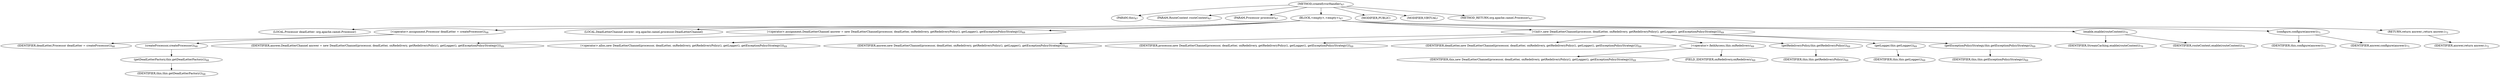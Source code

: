 digraph "createErrorHandler" {  
"239" [label = <(METHOD,createErrorHandler)<SUB>67</SUB>> ]
"12" [label = <(PARAM,this)<SUB>67</SUB>> ]
"240" [label = <(PARAM,RouteContext routeContext)<SUB>67</SUB>> ]
"241" [label = <(PARAM,Processor processor)<SUB>67</SUB>> ]
"242" [label = <(BLOCK,&lt;empty&gt;,&lt;empty&gt;)<SUB>67</SUB>> ]
"243" [label = <(LOCAL,Processor deadLetter: org.apache.camel.Processor)> ]
"244" [label = <(&lt;operator&gt;.assignment,Processor deadLetter = createProcessor())<SUB>68</SUB>> ]
"245" [label = <(IDENTIFIER,deadLetter,Processor deadLetter = createProcessor())<SUB>68</SUB>> ]
"246" [label = <(createProcessor,createProcessor())<SUB>68</SUB>> ]
"247" [label = <(getDeadLetterFactory,this.getDeadLetterFactory())<SUB>68</SUB>> ]
"11" [label = <(IDENTIFIER,this,this.getDeadLetterFactory())<SUB>68</SUB>> ]
"17" [label = <(LOCAL,DeadLetterChannel answer: org.apache.camel.processor.DeadLetterChannel)> ]
"248" [label = <(&lt;operator&gt;.assignment,DeadLetterChannel answer = new DeadLetterChannel(processor, deadLetter, onRedelivery, getRedeliveryPolicy(), getLogger(), getExceptionPolicyStrategy()))<SUB>69</SUB>> ]
"249" [label = <(IDENTIFIER,answer,DeadLetterChannel answer = new DeadLetterChannel(processor, deadLetter, onRedelivery, getRedeliveryPolicy(), getLogger(), getExceptionPolicyStrategy()))<SUB>69</SUB>> ]
"250" [label = <(&lt;operator&gt;.alloc,new DeadLetterChannel(processor, deadLetter, onRedelivery, getRedeliveryPolicy(), getLogger(), getExceptionPolicyStrategy()))<SUB>69</SUB>> ]
"251" [label = <(&lt;init&gt;,new DeadLetterChannel(processor, deadLetter, onRedelivery, getRedeliveryPolicy(), getLogger(), getExceptionPolicyStrategy()))<SUB>69</SUB>> ]
"16" [label = <(IDENTIFIER,answer,new DeadLetterChannel(processor, deadLetter, onRedelivery, getRedeliveryPolicy(), getLogger(), getExceptionPolicyStrategy()))<SUB>69</SUB>> ]
"252" [label = <(IDENTIFIER,processor,new DeadLetterChannel(processor, deadLetter, onRedelivery, getRedeliveryPolicy(), getLogger(), getExceptionPolicyStrategy()))<SUB>69</SUB>> ]
"253" [label = <(IDENTIFIER,deadLetter,new DeadLetterChannel(processor, deadLetter, onRedelivery, getRedeliveryPolicy(), getLogger(), getExceptionPolicyStrategy()))<SUB>69</SUB>> ]
"254" [label = <(&lt;operator&gt;.fieldAccess,this.onRedelivery)<SUB>69</SUB>> ]
"255" [label = <(IDENTIFIER,this,new DeadLetterChannel(processor, deadLetter, onRedelivery, getRedeliveryPolicy(), getLogger(), getExceptionPolicyStrategy()))<SUB>69</SUB>> ]
"256" [label = <(FIELD_IDENTIFIER,onRedelivery,onRedelivery)<SUB>69</SUB>> ]
"257" [label = <(getRedeliveryPolicy,this.getRedeliveryPolicy())<SUB>69</SUB>> ]
"13" [label = <(IDENTIFIER,this,this.getRedeliveryPolicy())<SUB>69</SUB>> ]
"258" [label = <(getLogger,this.getLogger())<SUB>69</SUB>> ]
"14" [label = <(IDENTIFIER,this,this.getLogger())<SUB>69</SUB>> ]
"259" [label = <(getExceptionPolicyStrategy,this.getExceptionPolicyStrategy())<SUB>69</SUB>> ]
"15" [label = <(IDENTIFIER,this,this.getExceptionPolicyStrategy())<SUB>69</SUB>> ]
"260" [label = <(enable,enable(routeContext))<SUB>70</SUB>> ]
"261" [label = <(IDENTIFIER,StreamCaching,enable(routeContext))<SUB>70</SUB>> ]
"262" [label = <(IDENTIFIER,routeContext,enable(routeContext))<SUB>70</SUB>> ]
"263" [label = <(configure,configure(answer))<SUB>71</SUB>> ]
"18" [label = <(IDENTIFIER,this,configure(answer))<SUB>71</SUB>> ]
"264" [label = <(IDENTIFIER,answer,configure(answer))<SUB>71</SUB>> ]
"265" [label = <(RETURN,return answer;,return answer;)<SUB>72</SUB>> ]
"266" [label = <(IDENTIFIER,answer,return answer;)<SUB>72</SUB>> ]
"267" [label = <(MODIFIER,PUBLIC)> ]
"268" [label = <(MODIFIER,VIRTUAL)> ]
"269" [label = <(METHOD_RETURN,org.apache.camel.Processor)<SUB>67</SUB>> ]
  "239" -> "12" 
  "239" -> "240" 
  "239" -> "241" 
  "239" -> "242" 
  "239" -> "267" 
  "239" -> "268" 
  "239" -> "269" 
  "242" -> "243" 
  "242" -> "244" 
  "242" -> "17" 
  "242" -> "248" 
  "242" -> "251" 
  "242" -> "260" 
  "242" -> "263" 
  "242" -> "265" 
  "244" -> "245" 
  "244" -> "246" 
  "246" -> "247" 
  "247" -> "11" 
  "248" -> "249" 
  "248" -> "250" 
  "251" -> "16" 
  "251" -> "252" 
  "251" -> "253" 
  "251" -> "254" 
  "251" -> "257" 
  "251" -> "258" 
  "251" -> "259" 
  "254" -> "255" 
  "254" -> "256" 
  "257" -> "13" 
  "258" -> "14" 
  "259" -> "15" 
  "260" -> "261" 
  "260" -> "262" 
  "263" -> "18" 
  "263" -> "264" 
  "265" -> "266" 
}
